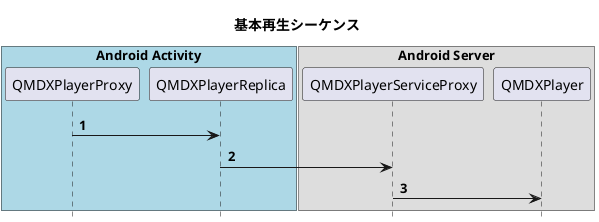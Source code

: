 
@startuml
hide footbox
title 基本再生シーケンス
autonumber

box "Android Activity" #LightBlue
	participant QMDXPlayerProxy
	participant QMDXPlayerReplica
end box
box "Android Server"
  participant QMDXPlayerServiceProxy
  participant QMDXPlayer
end box

QMDXPlayerProxy -> QMDXPlayerReplica
QMDXPlayerReplica->QMDXPlayerServiceProxy
QMDXPlayerServiceProxy->QMDXPlayer

@enduml

